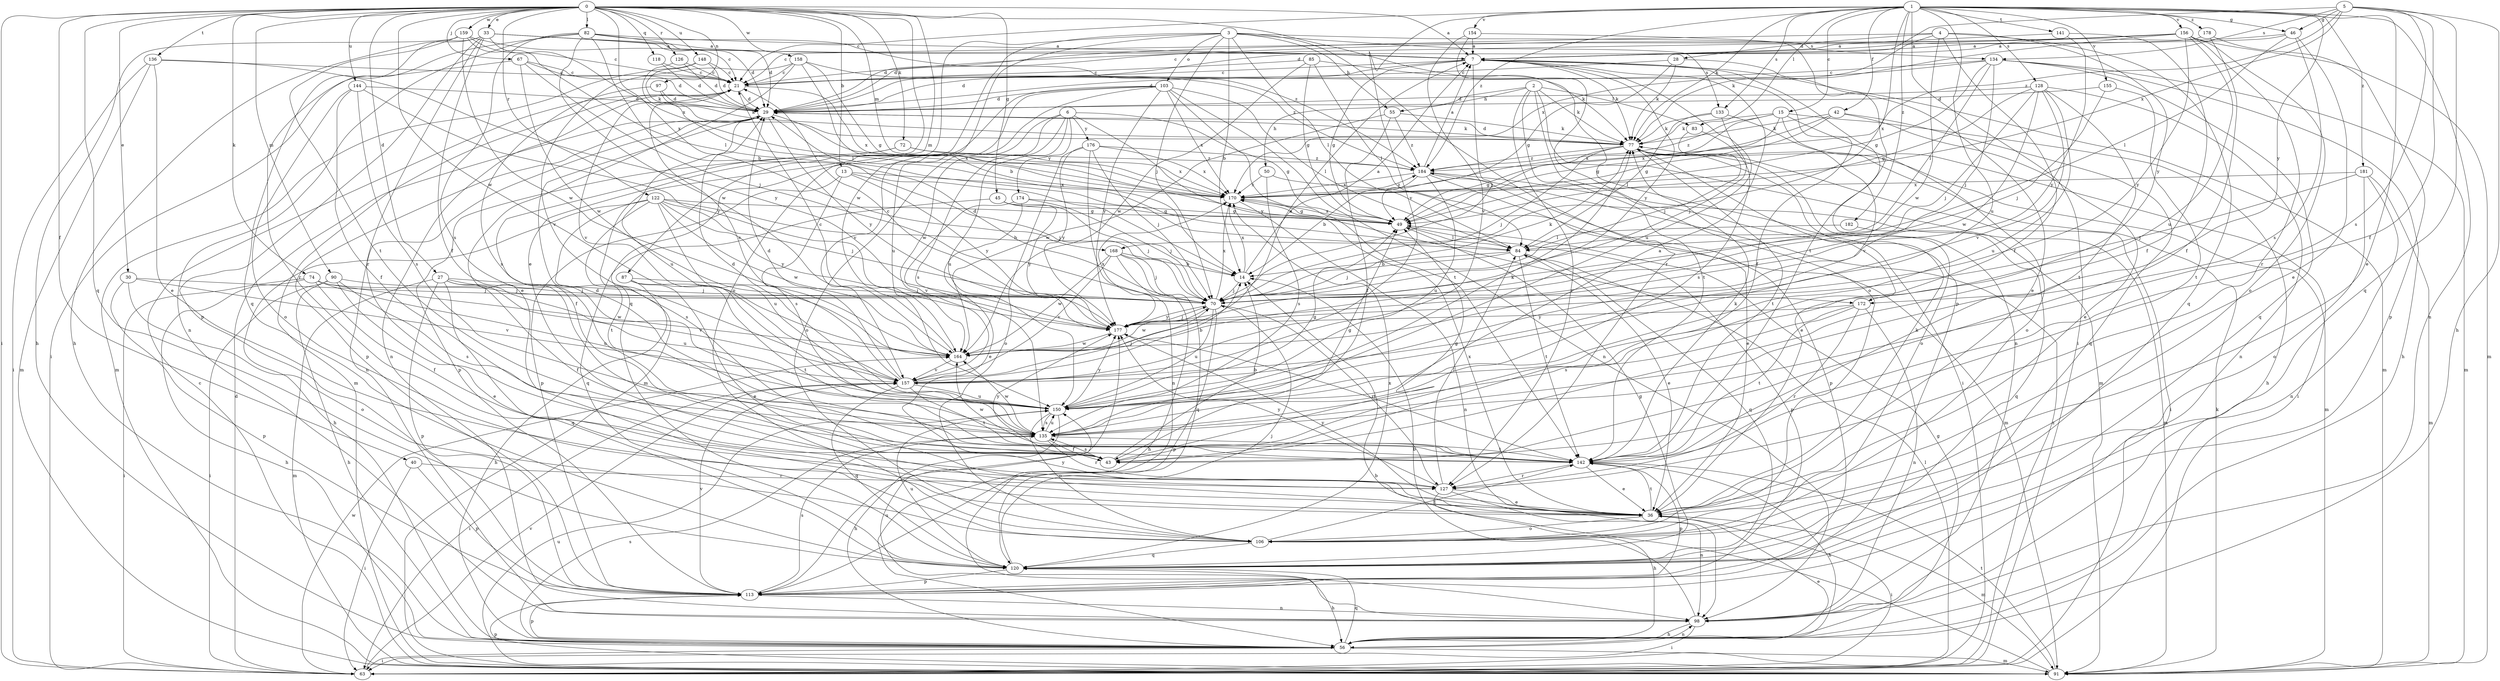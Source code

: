 strict digraph  {
0;
1;
2;
3;
4;
5;
6;
7;
13;
14;
15;
21;
27;
28;
29;
30;
33;
36;
40;
42;
43;
45;
46;
49;
50;
55;
56;
63;
67;
70;
72;
74;
77;
82;
83;
84;
85;
87;
90;
91;
97;
98;
103;
106;
113;
118;
120;
122;
126;
127;
128;
133;
134;
135;
136;
141;
142;
144;
148;
150;
154;
155;
156;
157;
158;
159;
164;
168;
170;
172;
174;
176;
177;
178;
181;
182;
184;
0 -> 7  [label=a];
0 -> 13  [label=b];
0 -> 27  [label=d];
0 -> 30  [label=e];
0 -> 33  [label=e];
0 -> 36  [label=e];
0 -> 40  [label=f];
0 -> 45  [label=g];
0 -> 63  [label=i];
0 -> 67  [label=j];
0 -> 72  [label=k];
0 -> 74  [label=k];
0 -> 82  [label=l];
0 -> 87  [label=m];
0 -> 90  [label=m];
0 -> 97  [label=n];
0 -> 113  [label=p];
0 -> 118  [label=q];
0 -> 120  [label=q];
0 -> 122  [label=r];
0 -> 126  [label=r];
0 -> 136  [label=t];
0 -> 144  [label=u];
0 -> 148  [label=u];
0 -> 158  [label=w];
0 -> 159  [label=w];
0 -> 164  [label=w];
0 -> 168  [label=x];
0 -> 170  [label=m];
1 -> 15  [label=c];
1 -> 21  [label=c];
1 -> 36  [label=e];
1 -> 42  [label=f];
1 -> 46  [label=g];
1 -> 63  [label=i];
1 -> 77  [label=k];
1 -> 83  [label=l];
1 -> 98  [label=n];
1 -> 128  [label=s];
1 -> 133  [label=s];
1 -> 141  [label=t];
1 -> 150  [label=u];
1 -> 154  [label=v];
1 -> 155  [label=v];
1 -> 156  [label=v];
1 -> 157  [label=v];
1 -> 168  [label=x];
1 -> 172  [label=y];
1 -> 178  [label=z];
1 -> 181  [label=z];
1 -> 182  [label=z];
1 -> 184  [label=z];
2 -> 50  [label=h];
2 -> 55  [label=h];
2 -> 63  [label=i];
2 -> 77  [label=k];
2 -> 83  [label=l];
2 -> 91  [label=m];
2 -> 127  [label=r];
2 -> 142  [label=t];
3 -> 14  [label=b];
3 -> 55  [label=h];
3 -> 70  [label=j];
3 -> 84  [label=l];
3 -> 103  [label=o];
3 -> 106  [label=o];
3 -> 120  [label=q];
3 -> 127  [label=r];
3 -> 133  [label=s];
3 -> 134  [label=s];
3 -> 164  [label=w];
4 -> 28  [label=d];
4 -> 29  [label=d];
4 -> 43  [label=f];
4 -> 120  [label=q];
4 -> 164  [label=w];
4 -> 170  [label=x];
4 -> 172  [label=y];
5 -> 29  [label=d];
5 -> 43  [label=f];
5 -> 46  [label=g];
5 -> 56  [label=h];
5 -> 120  [label=q];
5 -> 134  [label=s];
5 -> 135  [label=s];
5 -> 170  [label=x];
5 -> 184  [label=z];
6 -> 49  [label=g];
6 -> 106  [label=o];
6 -> 135  [label=s];
6 -> 150  [label=u];
6 -> 164  [label=w];
6 -> 172  [label=y];
6 -> 174  [label=y];
6 -> 176  [label=y];
7 -> 21  [label=c];
7 -> 29  [label=d];
7 -> 43  [label=f];
7 -> 49  [label=g];
7 -> 70  [label=j];
7 -> 77  [label=k];
7 -> 91  [label=m];
7 -> 98  [label=n];
7 -> 150  [label=u];
7 -> 177  [label=y];
13 -> 70  [label=j];
13 -> 113  [label=p];
13 -> 135  [label=s];
13 -> 170  [label=x];
13 -> 177  [label=y];
14 -> 7  [label=a];
14 -> 70  [label=j];
14 -> 170  [label=x];
15 -> 49  [label=g];
15 -> 56  [label=h];
15 -> 77  [label=k];
15 -> 106  [label=o];
15 -> 157  [label=v];
15 -> 170  [label=x];
15 -> 184  [label=z];
21 -> 29  [label=d];
21 -> 91  [label=m];
21 -> 98  [label=n];
21 -> 157  [label=v];
21 -> 170  [label=x];
27 -> 43  [label=f];
27 -> 70  [label=j];
27 -> 91  [label=m];
27 -> 113  [label=p];
27 -> 120  [label=q];
27 -> 150  [label=u];
27 -> 157  [label=v];
28 -> 21  [label=c];
28 -> 36  [label=e];
28 -> 49  [label=g];
28 -> 77  [label=k];
29 -> 77  [label=k];
29 -> 98  [label=n];
29 -> 113  [label=p];
29 -> 150  [label=u];
29 -> 170  [label=x];
29 -> 177  [label=y];
30 -> 70  [label=j];
30 -> 106  [label=o];
30 -> 113  [label=p];
30 -> 157  [label=v];
33 -> 7  [label=a];
33 -> 21  [label=c];
33 -> 29  [label=d];
33 -> 43  [label=f];
33 -> 56  [label=h];
33 -> 113  [label=p];
33 -> 120  [label=q];
33 -> 127  [label=r];
33 -> 170  [label=x];
36 -> 63  [label=i];
36 -> 77  [label=k];
36 -> 91  [label=m];
36 -> 106  [label=o];
36 -> 142  [label=t];
36 -> 170  [label=x];
36 -> 177  [label=y];
40 -> 63  [label=i];
40 -> 113  [label=p];
40 -> 127  [label=r];
42 -> 36  [label=e];
42 -> 49  [label=g];
42 -> 77  [label=k];
42 -> 120  [label=q];
42 -> 170  [label=x];
43 -> 14  [label=b];
43 -> 49  [label=g];
43 -> 135  [label=s];
43 -> 177  [label=y];
45 -> 49  [label=g];
45 -> 70  [label=j];
45 -> 120  [label=q];
45 -> 177  [label=y];
46 -> 7  [label=a];
46 -> 21  [label=c];
46 -> 36  [label=e];
46 -> 84  [label=l];
46 -> 135  [label=s];
49 -> 84  [label=l];
49 -> 113  [label=p];
49 -> 170  [label=x];
50 -> 91  [label=m];
50 -> 135  [label=s];
50 -> 170  [label=x];
55 -> 43  [label=f];
55 -> 77  [label=k];
55 -> 164  [label=w];
55 -> 184  [label=z];
56 -> 36  [label=e];
56 -> 49  [label=g];
56 -> 63  [label=i];
56 -> 91  [label=m];
56 -> 98  [label=n];
56 -> 113  [label=p];
56 -> 120  [label=q];
56 -> 135  [label=s];
63 -> 29  [label=d];
63 -> 84  [label=l];
63 -> 157  [label=v];
63 -> 164  [label=w];
63 -> 184  [label=z];
67 -> 21  [label=c];
67 -> 29  [label=d];
67 -> 70  [label=j];
67 -> 127  [label=r];
67 -> 164  [label=w];
70 -> 29  [label=d];
70 -> 77  [label=k];
70 -> 113  [label=p];
70 -> 127  [label=r];
70 -> 150  [label=u];
70 -> 164  [label=w];
70 -> 170  [label=x];
70 -> 177  [label=y];
72 -> 43  [label=f];
72 -> 113  [label=p];
72 -> 170  [label=x];
72 -> 184  [label=z];
74 -> 43  [label=f];
74 -> 56  [label=h];
74 -> 63  [label=i];
74 -> 70  [label=j];
74 -> 150  [label=u];
74 -> 164  [label=w];
77 -> 29  [label=d];
77 -> 36  [label=e];
77 -> 49  [label=g];
77 -> 63  [label=i];
77 -> 70  [label=j];
77 -> 91  [label=m];
77 -> 106  [label=o];
77 -> 142  [label=t];
77 -> 184  [label=z];
82 -> 7  [label=a];
82 -> 14  [label=b];
82 -> 29  [label=d];
82 -> 63  [label=i];
82 -> 98  [label=n];
82 -> 135  [label=s];
82 -> 164  [label=w];
82 -> 184  [label=z];
83 -> 70  [label=j];
83 -> 135  [label=s];
84 -> 14  [label=b];
84 -> 36  [label=e];
84 -> 70  [label=j];
84 -> 120  [label=q];
84 -> 142  [label=t];
85 -> 21  [label=c];
85 -> 49  [label=g];
85 -> 77  [label=k];
85 -> 84  [label=l];
85 -> 164  [label=w];
87 -> 36  [label=e];
87 -> 56  [label=h];
87 -> 70  [label=j];
87 -> 142  [label=t];
90 -> 36  [label=e];
90 -> 56  [label=h];
90 -> 63  [label=i];
90 -> 70  [label=j];
90 -> 135  [label=s];
91 -> 14  [label=b];
91 -> 21  [label=c];
91 -> 77  [label=k];
91 -> 113  [label=p];
91 -> 142  [label=t];
91 -> 150  [label=u];
97 -> 29  [label=d];
97 -> 77  [label=k];
97 -> 135  [label=s];
98 -> 14  [label=b];
98 -> 56  [label=h];
98 -> 63  [label=i];
98 -> 150  [label=u];
103 -> 29  [label=d];
103 -> 84  [label=l];
103 -> 91  [label=m];
103 -> 98  [label=n];
103 -> 142  [label=t];
103 -> 150  [label=u];
103 -> 157  [label=v];
103 -> 170  [label=x];
103 -> 177  [label=y];
106 -> 120  [label=q];
106 -> 142  [label=t];
113 -> 98  [label=n];
113 -> 135  [label=s];
113 -> 157  [label=v];
113 -> 177  [label=y];
118 -> 21  [label=c];
118 -> 29  [label=d];
120 -> 49  [label=g];
120 -> 56  [label=h];
120 -> 70  [label=j];
120 -> 113  [label=p];
120 -> 150  [label=u];
120 -> 170  [label=x];
122 -> 14  [label=b];
122 -> 49  [label=g];
122 -> 56  [label=h];
122 -> 70  [label=j];
122 -> 135  [label=s];
122 -> 142  [label=t];
122 -> 150  [label=u];
122 -> 164  [label=w];
122 -> 177  [label=y];
126 -> 21  [label=c];
126 -> 29  [label=d];
126 -> 84  [label=l];
127 -> 36  [label=e];
127 -> 56  [label=h];
127 -> 84  [label=l];
127 -> 98  [label=n];
127 -> 177  [label=y];
128 -> 29  [label=d];
128 -> 49  [label=g];
128 -> 70  [label=j];
128 -> 98  [label=n];
128 -> 142  [label=t];
128 -> 150  [label=u];
128 -> 157  [label=v];
128 -> 164  [label=w];
133 -> 63  [label=i];
133 -> 70  [label=j];
133 -> 77  [label=k];
133 -> 84  [label=l];
134 -> 21  [label=c];
134 -> 29  [label=d];
134 -> 49  [label=g];
134 -> 56  [label=h];
134 -> 70  [label=j];
134 -> 84  [label=l];
134 -> 91  [label=m];
134 -> 120  [label=q];
135 -> 7  [label=a];
135 -> 43  [label=f];
135 -> 49  [label=g];
135 -> 127  [label=r];
135 -> 142  [label=t];
135 -> 150  [label=u];
135 -> 164  [label=w];
136 -> 21  [label=c];
136 -> 36  [label=e];
136 -> 63  [label=i];
136 -> 91  [label=m];
136 -> 177  [label=y];
141 -> 7  [label=a];
141 -> 43  [label=f];
141 -> 177  [label=y];
142 -> 29  [label=d];
142 -> 36  [label=e];
142 -> 56  [label=h];
142 -> 77  [label=k];
142 -> 113  [label=p];
142 -> 127  [label=r];
142 -> 164  [label=w];
144 -> 29  [label=d];
144 -> 43  [label=f];
144 -> 106  [label=o];
144 -> 135  [label=s];
144 -> 177  [label=y];
148 -> 21  [label=c];
148 -> 29  [label=d];
148 -> 77  [label=k];
148 -> 91  [label=m];
150 -> 29  [label=d];
150 -> 49  [label=g];
150 -> 56  [label=h];
150 -> 77  [label=k];
150 -> 106  [label=o];
150 -> 135  [label=s];
150 -> 177  [label=y];
154 -> 7  [label=a];
154 -> 106  [label=o];
154 -> 142  [label=t];
154 -> 157  [label=v];
155 -> 29  [label=d];
155 -> 70  [label=j];
155 -> 142  [label=t];
156 -> 7  [label=a];
156 -> 21  [label=c];
156 -> 29  [label=d];
156 -> 77  [label=k];
156 -> 91  [label=m];
156 -> 106  [label=o];
156 -> 127  [label=r];
156 -> 150  [label=u];
156 -> 177  [label=y];
157 -> 14  [label=b];
157 -> 21  [label=c];
157 -> 29  [label=d];
157 -> 63  [label=i];
157 -> 70  [label=j];
157 -> 120  [label=q];
157 -> 142  [label=t];
157 -> 150  [label=u];
158 -> 14  [label=b];
158 -> 21  [label=c];
158 -> 36  [label=e];
158 -> 49  [label=g];
158 -> 157  [label=v];
158 -> 184  [label=z];
159 -> 7  [label=a];
159 -> 21  [label=c];
159 -> 56  [label=h];
159 -> 84  [label=l];
159 -> 142  [label=t];
159 -> 164  [label=w];
164 -> 7  [label=a];
164 -> 21  [label=c];
164 -> 157  [label=v];
168 -> 14  [label=b];
168 -> 56  [label=h];
168 -> 70  [label=j];
168 -> 120  [label=q];
168 -> 157  [label=v];
168 -> 164  [label=w];
170 -> 49  [label=g];
170 -> 98  [label=n];
170 -> 184  [label=z];
172 -> 98  [label=n];
172 -> 127  [label=r];
172 -> 135  [label=s];
172 -> 142  [label=t];
172 -> 177  [label=y];
174 -> 36  [label=e];
174 -> 49  [label=g];
174 -> 70  [label=j];
174 -> 157  [label=v];
176 -> 70  [label=j];
176 -> 98  [label=n];
176 -> 106  [label=o];
176 -> 170  [label=x];
176 -> 177  [label=y];
176 -> 184  [label=z];
177 -> 21  [label=c];
177 -> 70  [label=j];
177 -> 142  [label=t];
177 -> 164  [label=w];
177 -> 170  [label=x];
178 -> 7  [label=a];
178 -> 43  [label=f];
178 -> 113  [label=p];
181 -> 70  [label=j];
181 -> 91  [label=m];
181 -> 98  [label=n];
181 -> 106  [label=o];
181 -> 170  [label=x];
182 -> 84  [label=l];
182 -> 120  [label=q];
184 -> 7  [label=a];
184 -> 14  [label=b];
184 -> 36  [label=e];
184 -> 91  [label=m];
184 -> 113  [label=p];
184 -> 150  [label=u];
184 -> 170  [label=x];
}
